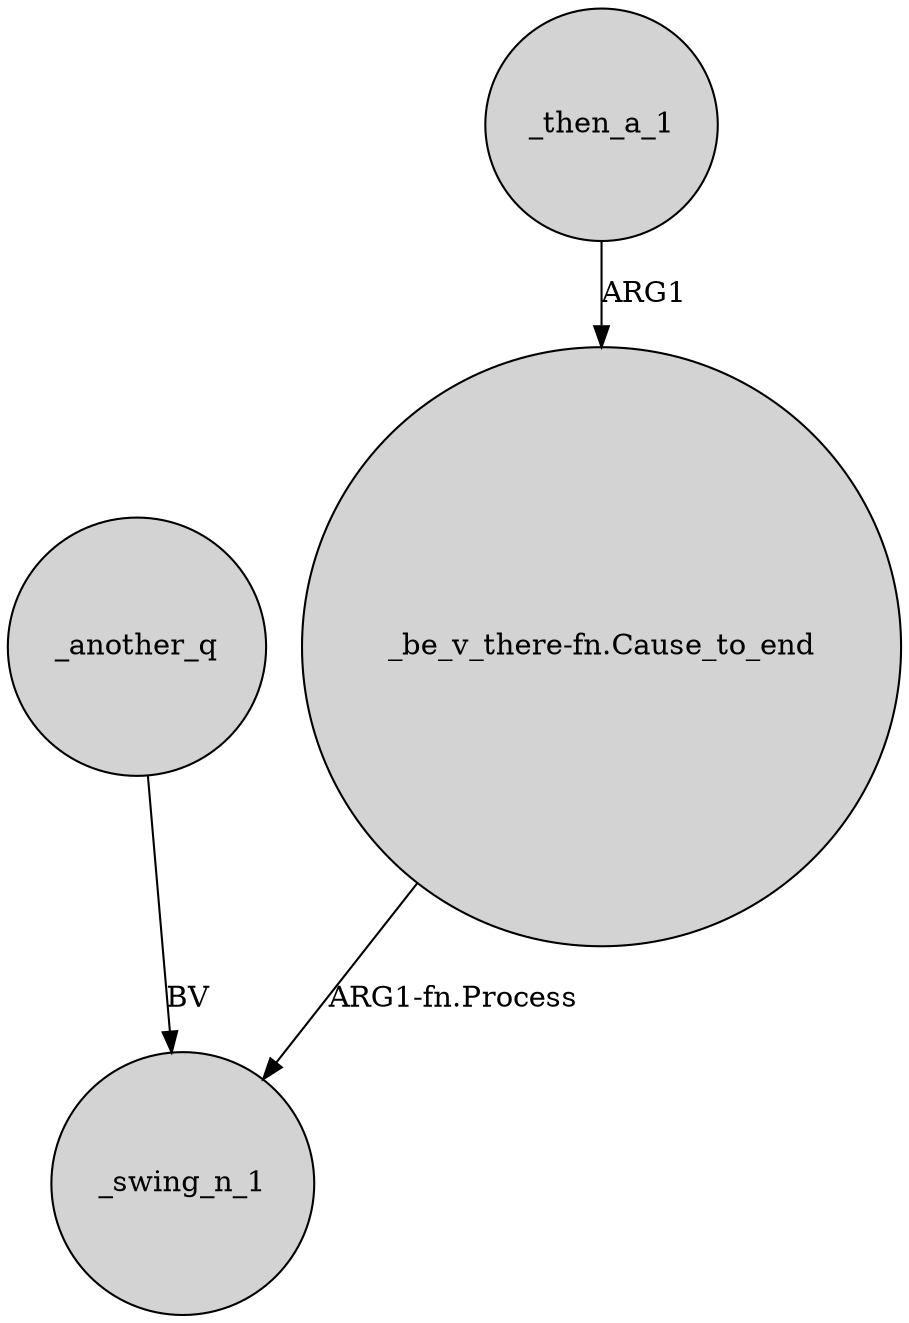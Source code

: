 digraph {
	node [shape=circle style=filled]
	"_be_v_there-fn.Cause_to_end" -> _swing_n_1 [label="ARG1-fn.Process"]
	_then_a_1 -> "_be_v_there-fn.Cause_to_end" [label=ARG1]
	_another_q -> _swing_n_1 [label=BV]
}
